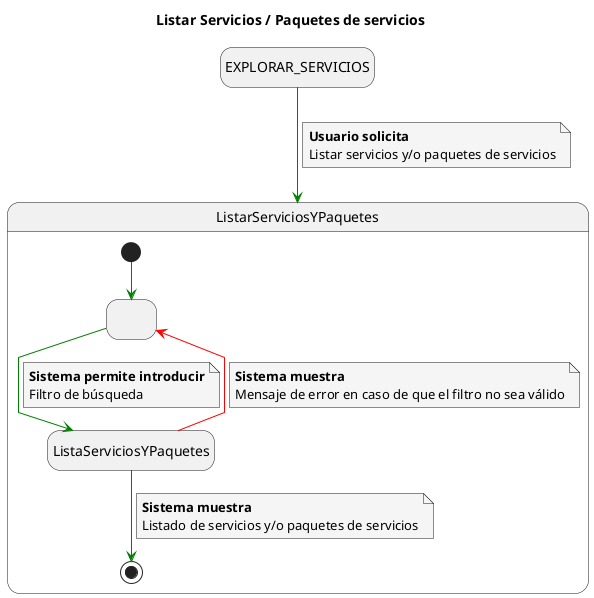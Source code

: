 @startuml
skinparam defaultFontName Arial
skinparam NoteBackgroundColor #whiteSmoke
skinparam ArrowColor #green
skinparam Linetype polyline
top to bottom direction

hide empty description
title Listar Servicios / Paquetes de servicios

skinparam defaultFontName Arial
top to bottom direction

EXPLORAR_SERVICIOS -down-> ListarServiciosYPaquetes
note on link
<b>Usuario solicita</b>
Listar servicios y/o paquetes de servicios
end note

state ListarServiciosYPaquetes{
  state 1 as " "
  [*] --> 1
  1 --> ListaServiciosYPaquetes
  note on link
  <b>Sistema permite introducir</b>
  Filtro de búsqueda
  end note
  ListaServiciosYPaquetes -[#red]-> 1
  note on link
  <b>Sistema muestra</b>
  Mensaje de error en caso de que el filtro no sea válido
  end note
  ListaServiciosYPaquetes --> [*]
  note on link
  <b>Sistema muestra</b>
  Listado de servicios y/o paquetes de servicios
  end note
}
@enduml
